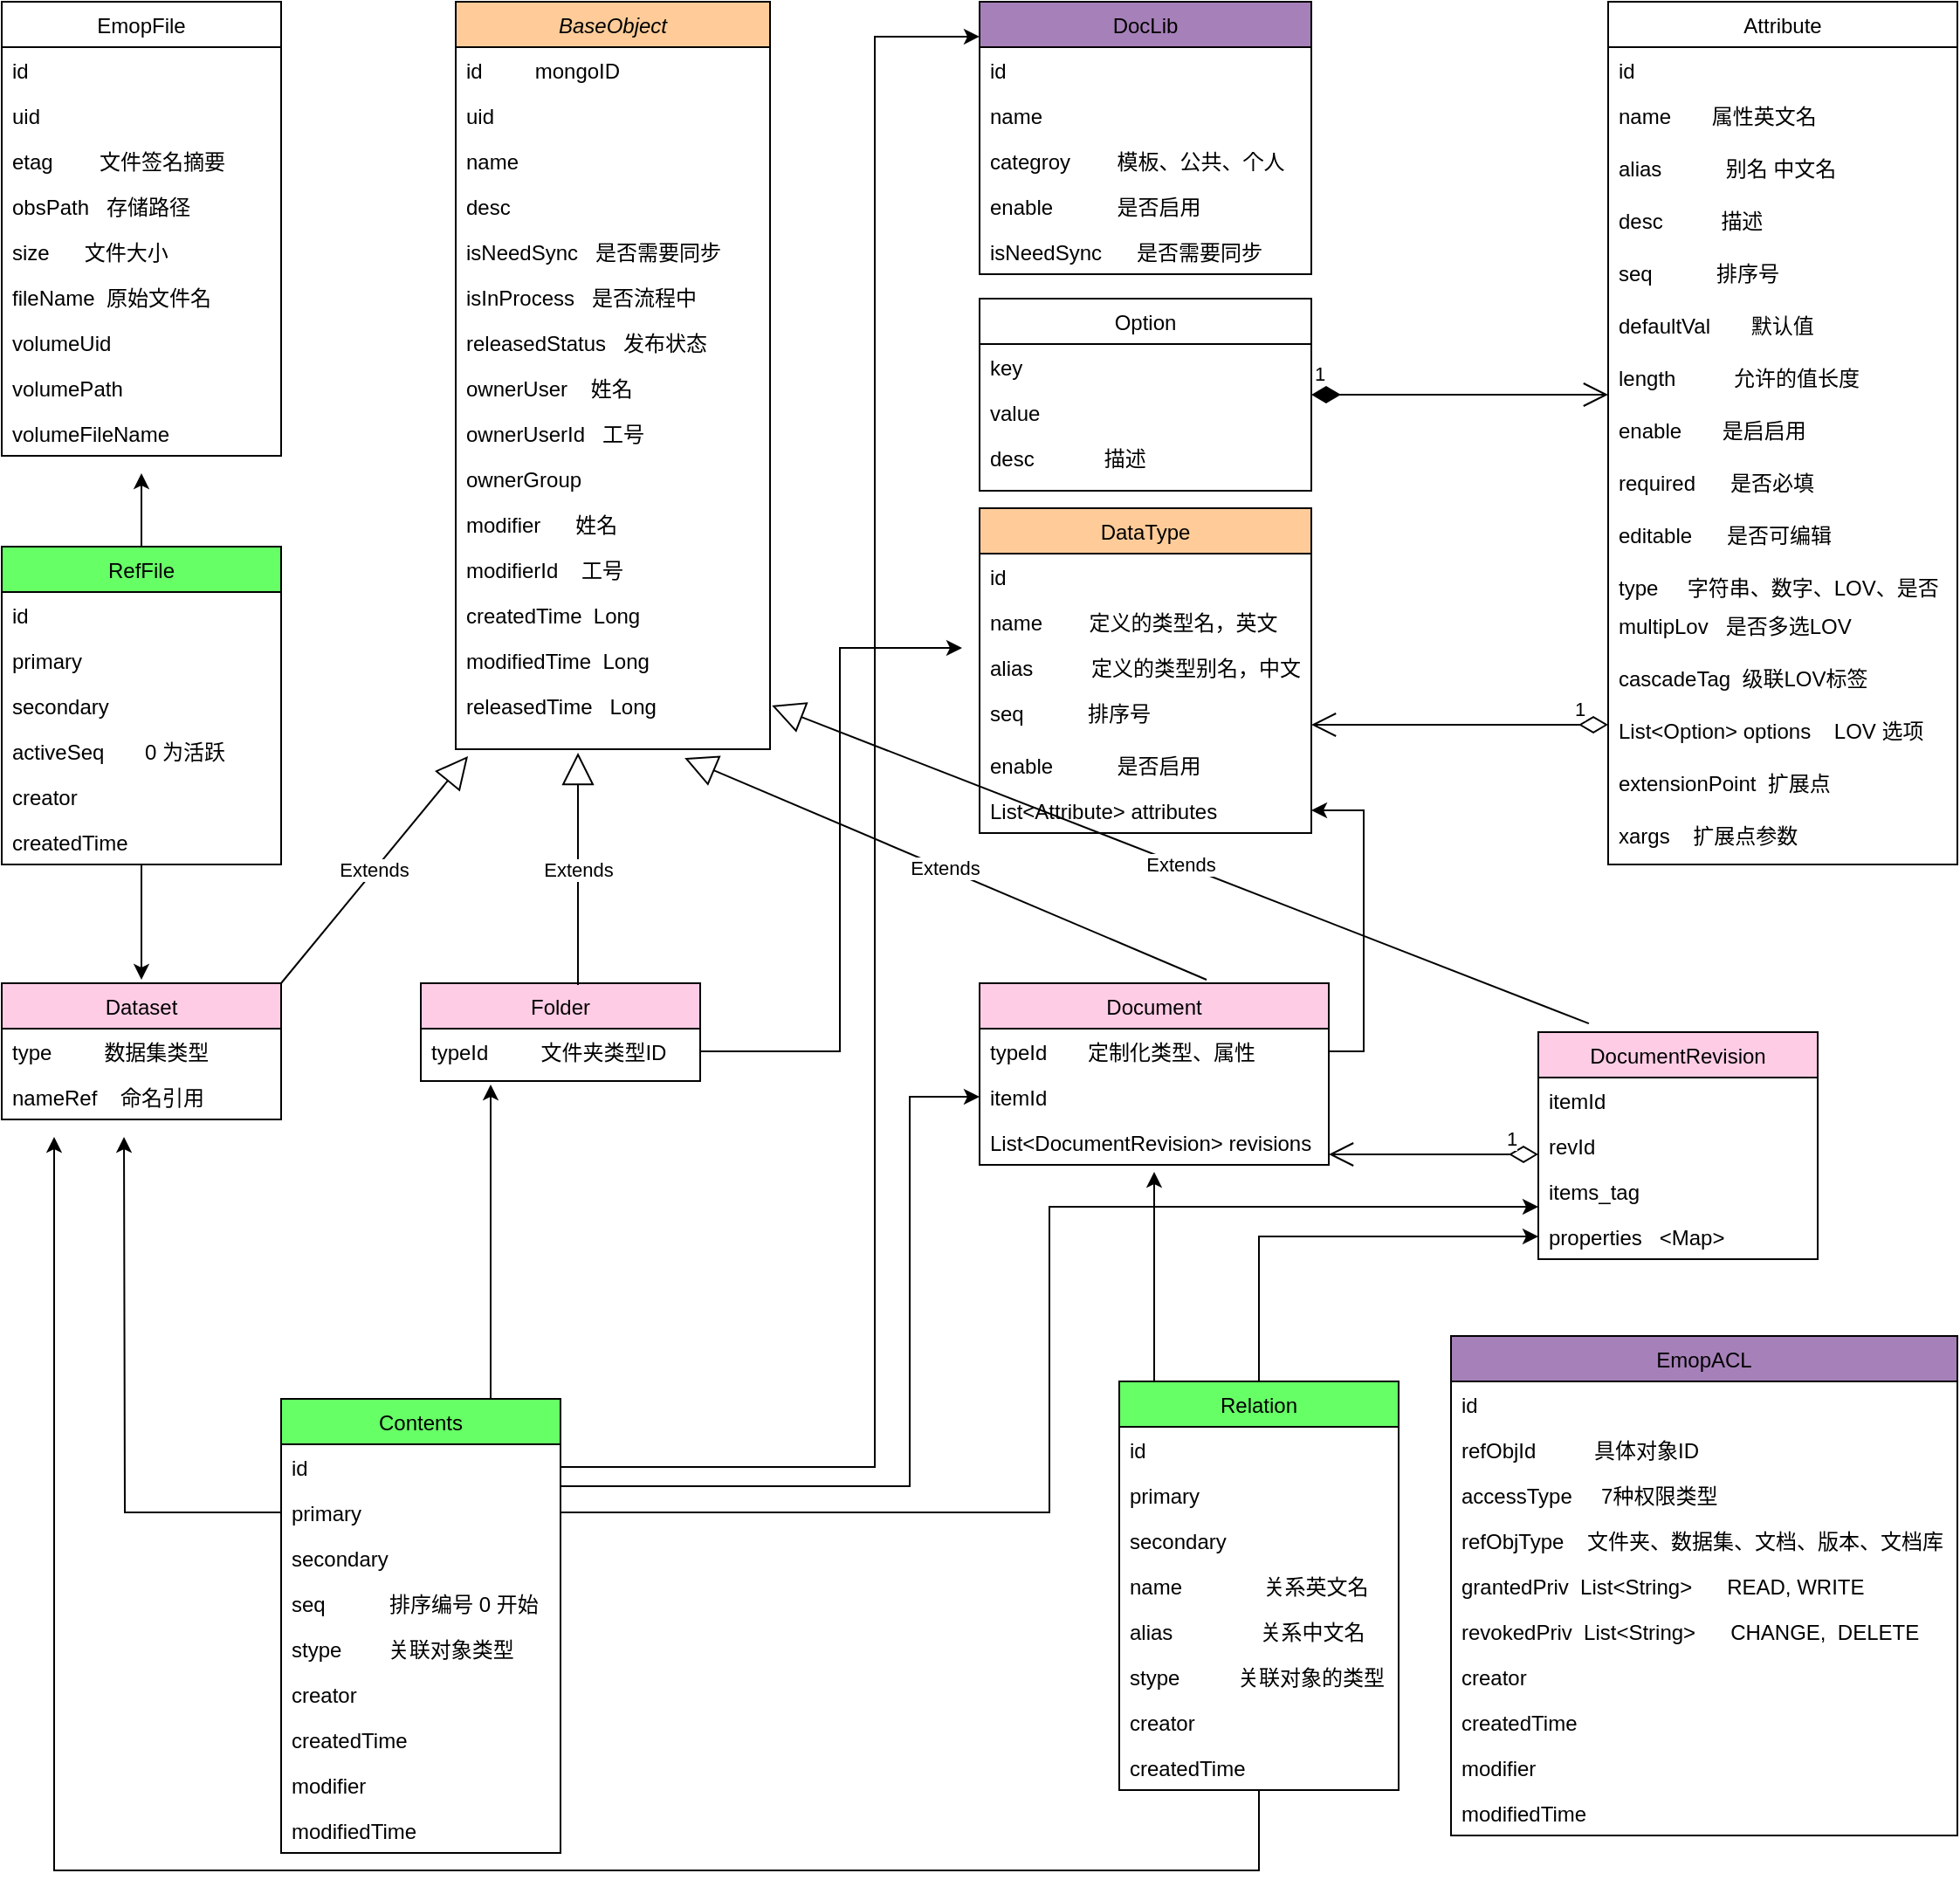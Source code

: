 <mxfile version="17.4.2" type="github">
  <diagram id="C5RBs43oDa-KdzZeNtuy" name="Page-1">
    <mxGraphModel dx="2489" dy="1931" grid="1" gridSize="10" guides="1" tooltips="1" connect="1" arrows="1" fold="1" page="1" pageScale="1" pageWidth="827" pageHeight="1169" math="0" shadow="0">
      <root>
        <mxCell id="WIyWlLk6GJQsqaUBKTNV-0" />
        <mxCell id="WIyWlLk6GJQsqaUBKTNV-1" parent="WIyWlLk6GJQsqaUBKTNV-0" />
        <mxCell id="zkfFHV4jXpPFQw0GAbJ--0" value="BaseObject&#xa;" style="swimlane;fontStyle=2;align=center;verticalAlign=top;childLayout=stackLayout;horizontal=1;startSize=26;horizontalStack=0;resizeParent=1;resizeLast=0;collapsible=1;marginBottom=0;rounded=0;shadow=0;strokeWidth=1;fillColor=#FFCC99;" parent="WIyWlLk6GJQsqaUBKTNV-1" vertex="1">
          <mxGeometry x="100" y="-360" width="180" height="428" as="geometry">
            <mxRectangle x="230" y="140" width="160" height="26" as="alternateBounds" />
          </mxGeometry>
        </mxCell>
        <mxCell id="zkfFHV4jXpPFQw0GAbJ--3" value="id         mongoID" style="text;align=left;verticalAlign=top;spacingLeft=4;spacingRight=4;overflow=hidden;rotatable=0;points=[[0,0.5],[1,0.5]];portConstraint=eastwest;rounded=0;shadow=0;html=0;" parent="zkfFHV4jXpPFQw0GAbJ--0" vertex="1">
          <mxGeometry y="26" width="180" height="26" as="geometry" />
        </mxCell>
        <mxCell id="7UqHb1-MVe2AxoYa3A6T-14" value="uid" style="text;align=left;verticalAlign=top;spacingLeft=4;spacingRight=4;overflow=hidden;rotatable=0;points=[[0,0.5],[1,0.5]];portConstraint=eastwest;rounded=0;shadow=0;html=0;" parent="zkfFHV4jXpPFQw0GAbJ--0" vertex="1">
          <mxGeometry y="52" width="180" height="26" as="geometry" />
        </mxCell>
        <mxCell id="zkfFHV4jXpPFQw0GAbJ--1" value="name" style="text;align=left;verticalAlign=top;spacingLeft=4;spacingRight=4;overflow=hidden;rotatable=0;points=[[0,0.5],[1,0.5]];portConstraint=eastwest;" parent="zkfFHV4jXpPFQw0GAbJ--0" vertex="1">
          <mxGeometry y="78" width="180" height="26" as="geometry" />
        </mxCell>
        <mxCell id="zkfFHV4jXpPFQw0GAbJ--2" value="desc" style="text;align=left;verticalAlign=top;spacingLeft=4;spacingRight=4;overflow=hidden;rotatable=0;points=[[0,0.5],[1,0.5]];portConstraint=eastwest;rounded=0;shadow=0;html=0;" parent="zkfFHV4jXpPFQw0GAbJ--0" vertex="1">
          <mxGeometry y="104" width="180" height="26" as="geometry" />
        </mxCell>
        <mxCell id="7UqHb1-MVe2AxoYa3A6T-80" value="isNeedSync   是否需要同步" style="text;align=left;verticalAlign=top;spacingLeft=4;spacingRight=4;overflow=hidden;rotatable=0;points=[[0,0.5],[1,0.5]];portConstraint=eastwest;" parent="zkfFHV4jXpPFQw0GAbJ--0" vertex="1">
          <mxGeometry y="130" width="180" height="26" as="geometry" />
        </mxCell>
        <mxCell id="7UqHb1-MVe2AxoYa3A6T-33" value="isInProcess   是否流程中" style="text;align=left;verticalAlign=top;spacingLeft=4;spacingRight=4;overflow=hidden;rotatable=0;points=[[0,0.5],[1,0.5]];portConstraint=eastwest;" parent="zkfFHV4jXpPFQw0GAbJ--0" vertex="1">
          <mxGeometry y="156" width="180" height="26" as="geometry" />
        </mxCell>
        <mxCell id="7UqHb1-MVe2AxoYa3A6T-28" value="releasedStatus   发布状态" style="text;align=left;verticalAlign=top;spacingLeft=4;spacingRight=4;overflow=hidden;rotatable=0;points=[[0,0.5],[1,0.5]];portConstraint=eastwest;rounded=0;shadow=0;html=0;" parent="zkfFHV4jXpPFQw0GAbJ--0" vertex="1">
          <mxGeometry y="182" width="180" height="26" as="geometry" />
        </mxCell>
        <mxCell id="7UqHb1-MVe2AxoYa3A6T-25" value="ownerUser    姓名" style="text;align=left;verticalAlign=top;spacingLeft=4;spacingRight=4;overflow=hidden;rotatable=0;points=[[0,0.5],[1,0.5]];portConstraint=eastwest;rounded=0;shadow=0;html=0;" parent="zkfFHV4jXpPFQw0GAbJ--0" vertex="1">
          <mxGeometry y="208" width="180" height="26" as="geometry" />
        </mxCell>
        <mxCell id="7UqHb1-MVe2AxoYa3A6T-16" value="ownerUserId   工号" style="text;align=left;verticalAlign=top;spacingLeft=4;spacingRight=4;overflow=hidden;rotatable=0;points=[[0,0.5],[1,0.5]];portConstraint=eastwest;rounded=0;shadow=0;html=0;" parent="zkfFHV4jXpPFQw0GAbJ--0" vertex="1">
          <mxGeometry y="234" width="180" height="26" as="geometry" />
        </mxCell>
        <mxCell id="7UqHb1-MVe2AxoYa3A6T-19" value="ownerGroup" style="text;align=left;verticalAlign=top;spacingLeft=4;spacingRight=4;overflow=hidden;rotatable=0;points=[[0,0.5],[1,0.5]];portConstraint=eastwest;rounded=0;shadow=0;html=0;" parent="zkfFHV4jXpPFQw0GAbJ--0" vertex="1">
          <mxGeometry y="260" width="180" height="26" as="geometry" />
        </mxCell>
        <mxCell id="7UqHb1-MVe2AxoYa3A6T-22" value="modifier      姓名" style="text;align=left;verticalAlign=top;spacingLeft=4;spacingRight=4;overflow=hidden;rotatable=0;points=[[0,0.5],[1,0.5]];portConstraint=eastwest;rounded=0;shadow=0;html=0;" parent="zkfFHV4jXpPFQw0GAbJ--0" vertex="1">
          <mxGeometry y="286" width="180" height="26" as="geometry" />
        </mxCell>
        <mxCell id="7UqHb1-MVe2AxoYa3A6T-26" value="modifierId    工号" style="text;align=left;verticalAlign=top;spacingLeft=4;spacingRight=4;overflow=hidden;rotatable=0;points=[[0,0.5],[1,0.5]];portConstraint=eastwest;rounded=0;shadow=0;html=0;" parent="zkfFHV4jXpPFQw0GAbJ--0" vertex="1">
          <mxGeometry y="312" width="180" height="26" as="geometry" />
        </mxCell>
        <mxCell id="7UqHb1-MVe2AxoYa3A6T-23" value="createdTime  Long" style="text;align=left;verticalAlign=top;spacingLeft=4;spacingRight=4;overflow=hidden;rotatable=0;points=[[0,0.5],[1,0.5]];portConstraint=eastwest;rounded=0;shadow=0;html=0;" parent="zkfFHV4jXpPFQw0GAbJ--0" vertex="1">
          <mxGeometry y="338" width="180" height="26" as="geometry" />
        </mxCell>
        <mxCell id="7UqHb1-MVe2AxoYa3A6T-24" value="modifiedTime  Long" style="text;align=left;verticalAlign=top;spacingLeft=4;spacingRight=4;overflow=hidden;rotatable=0;points=[[0,0.5],[1,0.5]];portConstraint=eastwest;rounded=0;shadow=0;html=0;" parent="zkfFHV4jXpPFQw0GAbJ--0" vertex="1">
          <mxGeometry y="364" width="180" height="26" as="geometry" />
        </mxCell>
        <mxCell id="7UqHb1-MVe2AxoYa3A6T-27" value="releasedTime   Long" style="text;align=left;verticalAlign=top;spacingLeft=4;spacingRight=4;overflow=hidden;rotatable=0;points=[[0,0.5],[1,0.5]];portConstraint=eastwest;rounded=0;shadow=0;html=0;" parent="zkfFHV4jXpPFQw0GAbJ--0" vertex="1">
          <mxGeometry y="390" width="180" height="38" as="geometry" />
        </mxCell>
        <mxCell id="zkfFHV4jXpPFQw0GAbJ--6" value="Dataset&#xa;" style="swimlane;fontStyle=0;align=center;verticalAlign=top;childLayout=stackLayout;horizontal=1;startSize=26;horizontalStack=0;resizeParent=1;resizeLast=0;collapsible=1;marginBottom=0;rounded=0;shadow=0;strokeWidth=1;fillColor=#FFCCE6;" parent="WIyWlLk6GJQsqaUBKTNV-1" vertex="1">
          <mxGeometry x="-160" y="202" width="160" height="78" as="geometry">
            <mxRectangle x="130" y="380" width="160" height="26" as="alternateBounds" />
          </mxGeometry>
        </mxCell>
        <mxCell id="8u_H7iMbq9QSg-SHs5ca-37" value="type         数据集类型" style="text;align=left;verticalAlign=top;spacingLeft=4;spacingRight=4;overflow=hidden;rotatable=0;points=[[0,0.5],[1,0.5]];portConstraint=eastwest;" parent="zkfFHV4jXpPFQw0GAbJ--6" vertex="1">
          <mxGeometry y="26" width="160" height="26" as="geometry" />
        </mxCell>
        <mxCell id="zkfFHV4jXpPFQw0GAbJ--7" value="nameRef    命名引用" style="text;align=left;verticalAlign=top;spacingLeft=4;spacingRight=4;overflow=hidden;rotatable=0;points=[[0,0.5],[1,0.5]];portConstraint=eastwest;" parent="zkfFHV4jXpPFQw0GAbJ--6" vertex="1">
          <mxGeometry y="52" width="160" height="26" as="geometry" />
        </mxCell>
        <mxCell id="zkfFHV4jXpPFQw0GAbJ--13" value="Folder&#xa;" style="swimlane;fontStyle=0;align=center;verticalAlign=top;childLayout=stackLayout;horizontal=1;startSize=26;horizontalStack=0;resizeParent=1;resizeLast=0;collapsible=1;marginBottom=0;rounded=0;shadow=0;strokeWidth=1;fillColor=#FFCCE6;" parent="WIyWlLk6GJQsqaUBKTNV-1" vertex="1">
          <mxGeometry x="80" y="202" width="160" height="56" as="geometry">
            <mxRectangle x="340" y="380" width="170" height="26" as="alternateBounds" />
          </mxGeometry>
        </mxCell>
        <mxCell id="8u_H7iMbq9QSg-SHs5ca-73" value="typeId         文件夹类型ID" style="text;align=left;verticalAlign=top;spacingLeft=4;spacingRight=4;overflow=hidden;rotatable=0;points=[[0,0.5],[1,0.5]];portConstraint=eastwest;" parent="zkfFHV4jXpPFQw0GAbJ--13" vertex="1">
          <mxGeometry y="26" width="160" height="26" as="geometry" />
        </mxCell>
        <mxCell id="8u_H7iMbq9QSg-SHs5ca-0" value="Document" style="swimlane;fontStyle=0;align=center;verticalAlign=top;childLayout=stackLayout;horizontal=1;startSize=26;horizontalStack=0;resizeParent=1;resizeLast=0;collapsible=1;marginBottom=0;rounded=0;shadow=0;strokeWidth=1;fillColor=#FFCCE6;" parent="WIyWlLk6GJQsqaUBKTNV-1" vertex="1">
          <mxGeometry x="400" y="202" width="200" height="104" as="geometry">
            <mxRectangle x="340" y="380" width="170" height="26" as="alternateBounds" />
          </mxGeometry>
        </mxCell>
        <mxCell id="8u_H7iMbq9QSg-SHs5ca-81" value="typeId       定制化类型、属性" style="text;align=left;verticalAlign=top;spacingLeft=4;spacingRight=4;overflow=hidden;rotatable=0;points=[[0,0.5],[1,0.5]];portConstraint=eastwest;" parent="8u_H7iMbq9QSg-SHs5ca-0" vertex="1">
          <mxGeometry y="26" width="200" height="26" as="geometry" />
        </mxCell>
        <mxCell id="7UqHb1-MVe2AxoYa3A6T-66" value="itemId            " style="text;align=left;verticalAlign=top;spacingLeft=4;spacingRight=4;overflow=hidden;rotatable=0;points=[[0,0.5],[1,0.5]];portConstraint=eastwest;" parent="8u_H7iMbq9QSg-SHs5ca-0" vertex="1">
          <mxGeometry y="52" width="200" height="26" as="geometry" />
        </mxCell>
        <mxCell id="8u_H7iMbq9QSg-SHs5ca-1" value="List&lt;DocumentRevision&gt; revisions" style="text;align=left;verticalAlign=top;spacingLeft=4;spacingRight=4;overflow=hidden;rotatable=0;points=[[0,0.5],[1,0.5]];portConstraint=eastwest;" parent="8u_H7iMbq9QSg-SHs5ca-0" vertex="1">
          <mxGeometry y="78" width="200" height="26" as="geometry" />
        </mxCell>
        <mxCell id="8u_H7iMbq9QSg-SHs5ca-4" value="DocumentRevision" style="swimlane;fontStyle=0;align=center;verticalAlign=top;childLayout=stackLayout;horizontal=1;startSize=26;horizontalStack=0;resizeParent=1;resizeLast=0;collapsible=1;marginBottom=0;rounded=0;shadow=0;strokeWidth=1;fillColor=#FFCCE6;" parent="WIyWlLk6GJQsqaUBKTNV-1" vertex="1">
          <mxGeometry x="720" y="230" width="160" height="130" as="geometry">
            <mxRectangle x="340" y="380" width="170" height="26" as="alternateBounds" />
          </mxGeometry>
        </mxCell>
        <mxCell id="8u_H7iMbq9QSg-SHs5ca-5" value="itemId" style="text;align=left;verticalAlign=top;spacingLeft=4;spacingRight=4;overflow=hidden;rotatable=0;points=[[0,0.5],[1,0.5]];portConstraint=eastwest;" parent="8u_H7iMbq9QSg-SHs5ca-4" vertex="1">
          <mxGeometry y="26" width="160" height="26" as="geometry" />
        </mxCell>
        <mxCell id="7UqHb1-MVe2AxoYa3A6T-68" value="revId" style="text;align=left;verticalAlign=top;spacingLeft=4;spacingRight=4;overflow=hidden;rotatable=0;points=[[0,0.5],[1,0.5]];portConstraint=eastwest;" parent="8u_H7iMbq9QSg-SHs5ca-4" vertex="1">
          <mxGeometry y="52" width="160" height="26" as="geometry" />
        </mxCell>
        <mxCell id="7UqHb1-MVe2AxoYa3A6T-67" value="items_tag      " style="text;align=left;verticalAlign=top;spacingLeft=4;spacingRight=4;overflow=hidden;rotatable=0;points=[[0,0.5],[1,0.5]];portConstraint=eastwest;" parent="8u_H7iMbq9QSg-SHs5ca-4" vertex="1">
          <mxGeometry y="78" width="160" height="26" as="geometry" />
        </mxCell>
        <mxCell id="7UqHb1-MVe2AxoYa3A6T-76" value="properties   &lt;Map&gt;" style="text;align=left;verticalAlign=top;spacingLeft=4;spacingRight=4;overflow=hidden;rotatable=0;points=[[0,0.5],[1,0.5]];portConstraint=eastwest;" parent="8u_H7iMbq9QSg-SHs5ca-4" vertex="1">
          <mxGeometry y="104" width="160" height="26" as="geometry" />
        </mxCell>
        <mxCell id="8u_H7iMbq9QSg-SHs5ca-15" value="EmopFile" style="swimlane;fontStyle=0;align=center;verticalAlign=top;childLayout=stackLayout;horizontal=1;startSize=26;horizontalStack=0;resizeParent=1;resizeLast=0;collapsible=1;marginBottom=0;rounded=0;shadow=0;strokeWidth=1;" parent="WIyWlLk6GJQsqaUBKTNV-1" vertex="1">
          <mxGeometry x="-160" y="-360" width="160" height="260" as="geometry">
            <mxRectangle x="130" y="380" width="160" height="26" as="alternateBounds" />
          </mxGeometry>
        </mxCell>
        <mxCell id="7UqHb1-MVe2AxoYa3A6T-6" value="id" style="text;align=left;verticalAlign=top;spacingLeft=4;spacingRight=4;overflow=hidden;rotatable=0;points=[[0,0.5],[1,0.5]];portConstraint=eastwest;" parent="8u_H7iMbq9QSg-SHs5ca-15" vertex="1">
          <mxGeometry y="26" width="160" height="26" as="geometry" />
        </mxCell>
        <mxCell id="8u_H7iMbq9QSg-SHs5ca-16" value="uid" style="text;align=left;verticalAlign=top;spacingLeft=4;spacingRight=4;overflow=hidden;rotatable=0;points=[[0,0.5],[1,0.5]];portConstraint=eastwest;" parent="8u_H7iMbq9QSg-SHs5ca-15" vertex="1">
          <mxGeometry y="52" width="160" height="26" as="geometry" />
        </mxCell>
        <mxCell id="EB2yl-Joa8ze4Um7QoaV-15" value="etag        文件签名摘要" style="text;align=left;verticalAlign=top;spacingLeft=4;spacingRight=4;overflow=hidden;rotatable=0;points=[[0,0.5],[1,0.5]];portConstraint=eastwest;" parent="8u_H7iMbq9QSg-SHs5ca-15" vertex="1">
          <mxGeometry y="78" width="160" height="26" as="geometry" />
        </mxCell>
        <mxCell id="7UqHb1-MVe2AxoYa3A6T-29" value="obsPath   存储路径" style="text;align=left;verticalAlign=top;spacingLeft=4;spacingRight=4;overflow=hidden;rotatable=0;points=[[0,0.5],[1,0.5]];portConstraint=eastwest;" parent="8u_H7iMbq9QSg-SHs5ca-15" vertex="1">
          <mxGeometry y="104" width="160" height="26" as="geometry" />
        </mxCell>
        <mxCell id="7UqHb1-MVe2AxoYa3A6T-30" value="size      文件大小" style="text;align=left;verticalAlign=top;spacingLeft=4;spacingRight=4;overflow=hidden;rotatable=0;points=[[0,0.5],[1,0.5]];portConstraint=eastwest;" parent="8u_H7iMbq9QSg-SHs5ca-15" vertex="1">
          <mxGeometry y="130" width="160" height="26" as="geometry" />
        </mxCell>
        <mxCell id="7UqHb1-MVe2AxoYa3A6T-2" value="fileName  原始文件名" style="text;align=left;verticalAlign=top;spacingLeft=4;spacingRight=4;overflow=hidden;rotatable=0;points=[[0,0.5],[1,0.5]];portConstraint=eastwest;" parent="8u_H7iMbq9QSg-SHs5ca-15" vertex="1">
          <mxGeometry y="156" width="160" height="26" as="geometry" />
        </mxCell>
        <mxCell id="7UqHb1-MVe2AxoYa3A6T-3" value="volumeUid" style="text;align=left;verticalAlign=top;spacingLeft=4;spacingRight=4;overflow=hidden;rotatable=0;points=[[0,0.5],[1,0.5]];portConstraint=eastwest;" parent="8u_H7iMbq9QSg-SHs5ca-15" vertex="1">
          <mxGeometry y="182" width="160" height="26" as="geometry" />
        </mxCell>
        <mxCell id="7UqHb1-MVe2AxoYa3A6T-4" value="volumePath" style="text;align=left;verticalAlign=top;spacingLeft=4;spacingRight=4;overflow=hidden;rotatable=0;points=[[0,0.5],[1,0.5]];portConstraint=eastwest;" parent="8u_H7iMbq9QSg-SHs5ca-15" vertex="1">
          <mxGeometry y="208" width="160" height="26" as="geometry" />
        </mxCell>
        <mxCell id="7UqHb1-MVe2AxoYa3A6T-5" value="volumeFileName" style="text;align=left;verticalAlign=top;spacingLeft=4;spacingRight=4;overflow=hidden;rotatable=0;points=[[0,0.5],[1,0.5]];portConstraint=eastwest;" parent="8u_H7iMbq9QSg-SHs5ca-15" vertex="1">
          <mxGeometry y="234" width="160" height="26" as="geometry" />
        </mxCell>
        <mxCell id="7UqHb1-MVe2AxoYa3A6T-89" style="edgeStyle=orthogonalEdgeStyle;rounded=0;orthogonalLoop=1;jettySize=auto;html=1;" parent="WIyWlLk6GJQsqaUBKTNV-1" source="8u_H7iMbq9QSg-SHs5ca-42" edge="1">
          <mxGeometry relative="1" as="geometry">
            <mxPoint x="120" y="260" as="targetPoint" />
            <Array as="points">
              <mxPoint x="120" y="380" />
              <mxPoint x="120" y="380" />
            </Array>
          </mxGeometry>
        </mxCell>
        <mxCell id="8u_H7iMbq9QSg-SHs5ca-42" value="Contents" style="swimlane;fontStyle=0;align=center;verticalAlign=top;childLayout=stackLayout;horizontal=1;startSize=26;horizontalStack=0;resizeParent=1;resizeLast=0;collapsible=1;marginBottom=0;rounded=0;shadow=0;strokeWidth=1;fillColor=#66FF66;" parent="WIyWlLk6GJQsqaUBKTNV-1" vertex="1">
          <mxGeometry y="440" width="160" height="260" as="geometry">
            <mxRectangle x="130" y="380" width="160" height="26" as="alternateBounds" />
          </mxGeometry>
        </mxCell>
        <mxCell id="7UqHb1-MVe2AxoYa3A6T-69" value="id" style="text;align=left;verticalAlign=top;spacingLeft=4;spacingRight=4;overflow=hidden;rotatable=0;points=[[0,0.5],[1,0.5]];portConstraint=eastwest;" parent="8u_H7iMbq9QSg-SHs5ca-42" vertex="1">
          <mxGeometry y="26" width="160" height="26" as="geometry" />
        </mxCell>
        <mxCell id="8u_H7iMbq9QSg-SHs5ca-43" value="primary" style="text;align=left;verticalAlign=top;spacingLeft=4;spacingRight=4;overflow=hidden;rotatable=0;points=[[0,0.5],[1,0.5]];portConstraint=eastwest;" parent="8u_H7iMbq9QSg-SHs5ca-42" vertex="1">
          <mxGeometry y="52" width="160" height="26" as="geometry" />
        </mxCell>
        <mxCell id="8u_H7iMbq9QSg-SHs5ca-45" value="secondary" style="text;align=left;verticalAlign=top;spacingLeft=4;spacingRight=4;overflow=hidden;rotatable=0;points=[[0,0.5],[1,0.5]];portConstraint=eastwest;" parent="8u_H7iMbq9QSg-SHs5ca-42" vertex="1">
          <mxGeometry y="78" width="160" height="26" as="geometry" />
        </mxCell>
        <mxCell id="8u_H7iMbq9QSg-SHs5ca-46" value="seq           排序编号 0 开始" style="text;align=left;verticalAlign=top;spacingLeft=4;spacingRight=4;overflow=hidden;rotatable=0;points=[[0,0.5],[1,0.5]];portConstraint=eastwest;" parent="8u_H7iMbq9QSg-SHs5ca-42" vertex="1">
          <mxGeometry y="104" width="160" height="26" as="geometry" />
        </mxCell>
        <mxCell id="7UqHb1-MVe2AxoYa3A6T-73" value="stype        关联对象类型" style="text;align=left;verticalAlign=top;spacingLeft=4;spacingRight=4;overflow=hidden;rotatable=0;points=[[0,0.5],[1,0.5]];portConstraint=eastwest;" parent="8u_H7iMbq9QSg-SHs5ca-42" vertex="1">
          <mxGeometry y="130" width="160" height="26" as="geometry" />
        </mxCell>
        <mxCell id="7UqHb1-MVe2AxoYa3A6T-115" value="creator" style="text;align=left;verticalAlign=top;spacingLeft=4;spacingRight=4;overflow=hidden;rotatable=0;points=[[0,0.5],[1,0.5]];portConstraint=eastwest;" parent="8u_H7iMbq9QSg-SHs5ca-42" vertex="1">
          <mxGeometry y="156" width="160" height="26" as="geometry" />
        </mxCell>
        <mxCell id="7UqHb1-MVe2AxoYa3A6T-70" value="createdTime" style="text;align=left;verticalAlign=top;spacingLeft=4;spacingRight=4;overflow=hidden;rotatable=0;points=[[0,0.5],[1,0.5]];portConstraint=eastwest;" parent="8u_H7iMbq9QSg-SHs5ca-42" vertex="1">
          <mxGeometry y="182" width="160" height="26" as="geometry" />
        </mxCell>
        <mxCell id="7UqHb1-MVe2AxoYa3A6T-121" value="modifier" style="text;align=left;verticalAlign=top;spacingLeft=4;spacingRight=4;overflow=hidden;rotatable=0;points=[[0,0.5],[1,0.5]];portConstraint=eastwest;" parent="8u_H7iMbq9QSg-SHs5ca-42" vertex="1">
          <mxGeometry y="208" width="160" height="26" as="geometry" />
        </mxCell>
        <mxCell id="7UqHb1-MVe2AxoYa3A6T-122" value="modifiedTime" style="text;align=left;verticalAlign=top;spacingLeft=4;spacingRight=4;overflow=hidden;rotatable=0;points=[[0,0.5],[1,0.5]];portConstraint=eastwest;" parent="8u_H7iMbq9QSg-SHs5ca-42" vertex="1">
          <mxGeometry y="234" width="160" height="26" as="geometry" />
        </mxCell>
        <mxCell id="7UqHb1-MVe2AxoYa3A6T-109" style="edgeStyle=orthogonalEdgeStyle;rounded=0;orthogonalLoop=1;jettySize=auto;html=1;entryX=0;entryY=0.5;entryDx=0;entryDy=0;" parent="WIyWlLk6GJQsqaUBKTNV-1" source="8u_H7iMbq9QSg-SHs5ca-55" target="7UqHb1-MVe2AxoYa3A6T-76" edge="1">
          <mxGeometry relative="1" as="geometry" />
        </mxCell>
        <mxCell id="7UqHb1-MVe2AxoYa3A6T-110" style="edgeStyle=orthogonalEdgeStyle;rounded=0;orthogonalLoop=1;jettySize=auto;html=1;" parent="WIyWlLk6GJQsqaUBKTNV-1" source="8u_H7iMbq9QSg-SHs5ca-55" edge="1">
          <mxGeometry relative="1" as="geometry">
            <mxPoint x="500" y="310" as="targetPoint" />
            <Array as="points">
              <mxPoint x="500" y="400" />
              <mxPoint x="500" y="400" />
            </Array>
          </mxGeometry>
        </mxCell>
        <mxCell id="8u_H7iMbq9QSg-SHs5ca-55" value="Relation" style="swimlane;fontStyle=0;align=center;verticalAlign=top;childLayout=stackLayout;horizontal=1;startSize=26;horizontalStack=0;resizeParent=1;resizeLast=0;collapsible=1;marginBottom=0;rounded=0;shadow=0;strokeWidth=1;fillColor=#66FF66;" parent="WIyWlLk6GJQsqaUBKTNV-1" vertex="1">
          <mxGeometry x="480" y="430" width="160" height="234" as="geometry">
            <mxRectangle x="130" y="380" width="160" height="26" as="alternateBounds" />
          </mxGeometry>
        </mxCell>
        <mxCell id="7UqHb1-MVe2AxoYa3A6T-72" value="id" style="text;align=left;verticalAlign=top;spacingLeft=4;spacingRight=4;overflow=hidden;rotatable=0;points=[[0,0.5],[1,0.5]];portConstraint=eastwest;" parent="8u_H7iMbq9QSg-SHs5ca-55" vertex="1">
          <mxGeometry y="26" width="160" height="26" as="geometry" />
        </mxCell>
        <mxCell id="8u_H7iMbq9QSg-SHs5ca-56" value="primary" style="text;align=left;verticalAlign=top;spacingLeft=4;spacingRight=4;overflow=hidden;rotatable=0;points=[[0,0.5],[1,0.5]];portConstraint=eastwest;" parent="8u_H7iMbq9QSg-SHs5ca-55" vertex="1">
          <mxGeometry y="52" width="160" height="26" as="geometry" />
        </mxCell>
        <mxCell id="8u_H7iMbq9QSg-SHs5ca-58" value="secondary" style="text;align=left;verticalAlign=top;spacingLeft=4;spacingRight=4;overflow=hidden;rotatable=0;points=[[0,0.5],[1,0.5]];portConstraint=eastwest;" parent="8u_H7iMbq9QSg-SHs5ca-55" vertex="1">
          <mxGeometry y="78" width="160" height="26" as="geometry" />
        </mxCell>
        <mxCell id="7UqHb1-MVe2AxoYa3A6T-74" value="name              关系英文名" style="text;align=left;verticalAlign=top;spacingLeft=4;spacingRight=4;overflow=hidden;rotatable=0;points=[[0,0.5],[1,0.5]];portConstraint=eastwest;" parent="8u_H7iMbq9QSg-SHs5ca-55" vertex="1">
          <mxGeometry y="104" width="160" height="26" as="geometry" />
        </mxCell>
        <mxCell id="7UqHb1-MVe2AxoYa3A6T-75" value="alias               关系中文名" style="text;align=left;verticalAlign=top;spacingLeft=4;spacingRight=4;overflow=hidden;rotatable=0;points=[[0,0.5],[1,0.5]];portConstraint=eastwest;" parent="8u_H7iMbq9QSg-SHs5ca-55" vertex="1">
          <mxGeometry y="130" width="160" height="26" as="geometry" />
        </mxCell>
        <mxCell id="8u_H7iMbq9QSg-SHs5ca-59" value="stype          关联对象的类型" style="text;align=left;verticalAlign=top;spacingLeft=4;spacingRight=4;overflow=hidden;rotatable=0;points=[[0,0.5],[1,0.5]];portConstraint=eastwest;" parent="8u_H7iMbq9QSg-SHs5ca-55" vertex="1">
          <mxGeometry y="156" width="160" height="26" as="geometry" />
        </mxCell>
        <mxCell id="7UqHb1-MVe2AxoYa3A6T-116" value="creator" style="text;align=left;verticalAlign=top;spacingLeft=4;spacingRight=4;overflow=hidden;rotatable=0;points=[[0,0.5],[1,0.5]];portConstraint=eastwest;" parent="8u_H7iMbq9QSg-SHs5ca-55" vertex="1">
          <mxGeometry y="182" width="160" height="26" as="geometry" />
        </mxCell>
        <mxCell id="7UqHb1-MVe2AxoYa3A6T-71" value="createdTime" style="text;align=left;verticalAlign=top;spacingLeft=4;spacingRight=4;overflow=hidden;rotatable=0;points=[[0,0.5],[1,0.5]];portConstraint=eastwest;" parent="8u_H7iMbq9QSg-SHs5ca-55" vertex="1">
          <mxGeometry y="208" width="160" height="26" as="geometry" />
        </mxCell>
        <mxCell id="8u_H7iMbq9QSg-SHs5ca-74" value="DataType" style="swimlane;fontStyle=0;align=center;verticalAlign=top;childLayout=stackLayout;horizontal=1;startSize=26;horizontalStack=0;resizeParent=1;resizeLast=0;collapsible=1;marginBottom=0;rounded=0;shadow=0;strokeWidth=1;fillColor=#FFCC99;" parent="WIyWlLk6GJQsqaUBKTNV-1" vertex="1">
          <mxGeometry x="400" y="-70" width="190" height="186" as="geometry">
            <mxRectangle x="340" y="380" width="170" height="26" as="alternateBounds" />
          </mxGeometry>
        </mxCell>
        <mxCell id="8u_H7iMbq9QSg-SHs5ca-75" value="id" style="text;align=left;verticalAlign=top;spacingLeft=4;spacingRight=4;overflow=hidden;rotatable=0;points=[[0,0.5],[1,0.5]];portConstraint=eastwest;" parent="8u_H7iMbq9QSg-SHs5ca-74" vertex="1">
          <mxGeometry y="26" width="190" height="26" as="geometry" />
        </mxCell>
        <mxCell id="7UqHb1-MVe2AxoYa3A6T-36" value="name        定义的类型名，英文" style="text;align=left;verticalAlign=top;spacingLeft=4;spacingRight=4;overflow=hidden;rotatable=0;points=[[0,0.5],[1,0.5]];portConstraint=eastwest;" parent="8u_H7iMbq9QSg-SHs5ca-74" vertex="1">
          <mxGeometry y="52" width="190" height="26" as="geometry" />
        </mxCell>
        <mxCell id="7UqHb1-MVe2AxoYa3A6T-37" value="alias          定义的类型别名，中文" style="text;align=left;verticalAlign=top;spacingLeft=4;spacingRight=4;overflow=hidden;rotatable=0;points=[[0,0.5],[1,0.5]];portConstraint=eastwest;" parent="8u_H7iMbq9QSg-SHs5ca-74" vertex="1">
          <mxGeometry y="78" width="190" height="26" as="geometry" />
        </mxCell>
        <mxCell id="mZ8nRMwslVfR7fo_kV9--1" value="seq           排序号" style="text;align=left;verticalAlign=top;spacingLeft=4;spacingRight=4;overflow=hidden;rotatable=0;points=[[0,0.5],[1,0.5]];portConstraint=eastwest;" parent="8u_H7iMbq9QSg-SHs5ca-74" vertex="1">
          <mxGeometry y="104" width="190" height="30" as="geometry" />
        </mxCell>
        <mxCell id="7UqHb1-MVe2AxoYa3A6T-38" value="enable           是否启用" style="text;align=left;verticalAlign=top;spacingLeft=4;spacingRight=4;overflow=hidden;rotatable=0;points=[[0,0.5],[1,0.5]];portConstraint=eastwest;" parent="8u_H7iMbq9QSg-SHs5ca-74" vertex="1">
          <mxGeometry y="134" width="190" height="26" as="geometry" />
        </mxCell>
        <mxCell id="7UqHb1-MVe2AxoYa3A6T-35" value="List&lt;Attribute&gt; attributes" style="text;align=left;verticalAlign=top;spacingLeft=4;spacingRight=4;overflow=hidden;rotatable=0;points=[[0,0.5],[1,0.5]];portConstraint=eastwest;" parent="8u_H7iMbq9QSg-SHs5ca-74" vertex="1">
          <mxGeometry y="160" width="190" height="26" as="geometry" />
        </mxCell>
        <mxCell id="8u_H7iMbq9QSg-SHs5ca-77" value="Attribute" style="swimlane;fontStyle=0;align=center;verticalAlign=top;childLayout=stackLayout;horizontal=1;startSize=26;horizontalStack=0;resizeParent=1;resizeLast=0;collapsible=1;marginBottom=0;rounded=0;shadow=0;strokeWidth=1;" parent="WIyWlLk6GJQsqaUBKTNV-1" vertex="1">
          <mxGeometry x="760" y="-360" width="200" height="494" as="geometry">
            <mxRectangle x="340" y="380" width="170" height="26" as="alternateBounds" />
          </mxGeometry>
        </mxCell>
        <mxCell id="8u_H7iMbq9QSg-SHs5ca-78" value="id" style="text;align=left;verticalAlign=top;spacingLeft=4;spacingRight=4;overflow=hidden;rotatable=0;points=[[0,0.5],[1,0.5]];portConstraint=eastwest;" parent="8u_H7iMbq9QSg-SHs5ca-77" vertex="1">
          <mxGeometry y="26" width="200" height="26" as="geometry" />
        </mxCell>
        <mxCell id="7UqHb1-MVe2AxoYa3A6T-42" value="name       属性英文名" style="text;align=left;verticalAlign=top;spacingLeft=4;spacingRight=4;overflow=hidden;rotatable=0;points=[[0,0.5],[1,0.5]];portConstraint=eastwest;" parent="8u_H7iMbq9QSg-SHs5ca-77" vertex="1">
          <mxGeometry y="52" width="200" height="30" as="geometry" />
        </mxCell>
        <mxCell id="7UqHb1-MVe2AxoYa3A6T-43" value="alias           别名 中文名" style="text;align=left;verticalAlign=top;spacingLeft=4;spacingRight=4;overflow=hidden;rotatable=0;points=[[0,0.5],[1,0.5]];portConstraint=eastwest;" parent="8u_H7iMbq9QSg-SHs5ca-77" vertex="1">
          <mxGeometry y="82" width="200" height="30" as="geometry" />
        </mxCell>
        <mxCell id="7UqHb1-MVe2AxoYa3A6T-44" value="desc          描述" style="text;align=left;verticalAlign=top;spacingLeft=4;spacingRight=4;overflow=hidden;rotatable=0;points=[[0,0.5],[1,0.5]];portConstraint=eastwest;" parent="8u_H7iMbq9QSg-SHs5ca-77" vertex="1">
          <mxGeometry y="112" width="200" height="30" as="geometry" />
        </mxCell>
        <mxCell id="mZ8nRMwslVfR7fo_kV9--0" value="seq           排序号" style="text;align=left;verticalAlign=top;spacingLeft=4;spacingRight=4;overflow=hidden;rotatable=0;points=[[0,0.5],[1,0.5]];portConstraint=eastwest;" parent="8u_H7iMbq9QSg-SHs5ca-77" vertex="1">
          <mxGeometry y="142" width="200" height="30" as="geometry" />
        </mxCell>
        <mxCell id="7UqHb1-MVe2AxoYa3A6T-49" value="defaultVal       默认值" style="text;align=left;verticalAlign=top;spacingLeft=4;spacingRight=4;overflow=hidden;rotatable=0;points=[[0,0.5],[1,0.5]];portConstraint=eastwest;" parent="8u_H7iMbq9QSg-SHs5ca-77" vertex="1">
          <mxGeometry y="172" width="200" height="30" as="geometry" />
        </mxCell>
        <mxCell id="7UqHb1-MVe2AxoYa3A6T-50" value="length          允许的值长度" style="text;align=left;verticalAlign=top;spacingLeft=4;spacingRight=4;overflow=hidden;rotatable=0;points=[[0,0.5],[1,0.5]];portConstraint=eastwest;" parent="8u_H7iMbq9QSg-SHs5ca-77" vertex="1">
          <mxGeometry y="202" width="200" height="30" as="geometry" />
        </mxCell>
        <mxCell id="7UqHb1-MVe2AxoYa3A6T-45" value="enable       是启启用" style="text;align=left;verticalAlign=top;spacingLeft=4;spacingRight=4;overflow=hidden;rotatable=0;points=[[0,0.5],[1,0.5]];portConstraint=eastwest;" parent="8u_H7iMbq9QSg-SHs5ca-77" vertex="1">
          <mxGeometry y="232" width="200" height="30" as="geometry" />
        </mxCell>
        <mxCell id="7UqHb1-MVe2AxoYa3A6T-46" value="required      是否必填" style="text;align=left;verticalAlign=top;spacingLeft=4;spacingRight=4;overflow=hidden;rotatable=0;points=[[0,0.5],[1,0.5]];portConstraint=eastwest;" parent="8u_H7iMbq9QSg-SHs5ca-77" vertex="1">
          <mxGeometry y="262" width="200" height="30" as="geometry" />
        </mxCell>
        <mxCell id="7UqHb1-MVe2AxoYa3A6T-47" value="editable      是否可编辑" style="text;align=left;verticalAlign=top;spacingLeft=4;spacingRight=4;overflow=hidden;rotatable=0;points=[[0,0.5],[1,0.5]];portConstraint=eastwest;" parent="8u_H7iMbq9QSg-SHs5ca-77" vertex="1">
          <mxGeometry y="292" width="200" height="30" as="geometry" />
        </mxCell>
        <mxCell id="7UqHb1-MVe2AxoYa3A6T-48" value="type     字符串、数字、LOV、是否" style="text;align=left;verticalAlign=top;spacingLeft=4;spacingRight=4;overflow=hidden;rotatable=0;points=[[0,0.5],[1,0.5]];portConstraint=eastwest;" parent="8u_H7iMbq9QSg-SHs5ca-77" vertex="1">
          <mxGeometry y="322" width="200" height="22" as="geometry" />
        </mxCell>
        <mxCell id="7UqHb1-MVe2AxoYa3A6T-53" value="multipLov   是否多选LOV  " style="text;align=left;verticalAlign=top;spacingLeft=4;spacingRight=4;overflow=hidden;rotatable=0;points=[[0,0.5],[1,0.5]];portConstraint=eastwest;" parent="8u_H7iMbq9QSg-SHs5ca-77" vertex="1">
          <mxGeometry y="344" width="200" height="30" as="geometry" />
        </mxCell>
        <mxCell id="7UqHb1-MVe2AxoYa3A6T-54" value="cascadeTag  级联LOV标签  " style="text;align=left;verticalAlign=top;spacingLeft=4;spacingRight=4;overflow=hidden;rotatable=0;points=[[0,0.5],[1,0.5]];portConstraint=eastwest;" parent="8u_H7iMbq9QSg-SHs5ca-77" vertex="1">
          <mxGeometry y="374" width="200" height="30" as="geometry" />
        </mxCell>
        <mxCell id="7UqHb1-MVe2AxoYa3A6T-55" value="List&lt;Option&gt; options    LOV 选项" style="text;align=left;verticalAlign=top;spacingLeft=4;spacingRight=4;overflow=hidden;rotatable=0;points=[[0,0.5],[1,0.5]];portConstraint=eastwest;" parent="8u_H7iMbq9QSg-SHs5ca-77" vertex="1">
          <mxGeometry y="404" width="200" height="30" as="geometry" />
        </mxCell>
        <mxCell id="7UqHb1-MVe2AxoYa3A6T-51" value="extensionPoint  扩展点" style="text;align=left;verticalAlign=top;spacingLeft=4;spacingRight=4;overflow=hidden;rotatable=0;points=[[0,0.5],[1,0.5]];portConstraint=eastwest;" parent="8u_H7iMbq9QSg-SHs5ca-77" vertex="1">
          <mxGeometry y="434" width="200" height="30" as="geometry" />
        </mxCell>
        <mxCell id="7UqHb1-MVe2AxoYa3A6T-52" value="xargs    扩展点参数" style="text;align=left;verticalAlign=top;spacingLeft=4;spacingRight=4;overflow=hidden;rotatable=0;points=[[0,0.5],[1,0.5]];portConstraint=eastwest;" parent="8u_H7iMbq9QSg-SHs5ca-77" vertex="1">
          <mxGeometry y="464" width="200" height="30" as="geometry" />
        </mxCell>
        <mxCell id="8u_H7iMbq9QSg-SHs5ca-80" value="1" style="endArrow=open;html=1;endSize=12;startArrow=diamondThin;startSize=14;startFill=1;edgeStyle=orthogonalEdgeStyle;align=left;verticalAlign=bottom;rounded=0;" parent="WIyWlLk6GJQsqaUBKTNV-1" edge="1">
          <mxGeometry x="-1" y="3" relative="1" as="geometry">
            <mxPoint x="590" y="-135" as="sourcePoint" />
            <mxPoint x="760" y="-135" as="targetPoint" />
            <Array as="points">
              <mxPoint x="750" y="-134.5" />
              <mxPoint x="750" y="-134.5" />
            </Array>
          </mxGeometry>
        </mxCell>
        <mxCell id="8u_H7iMbq9QSg-SHs5ca-83" value="DocLib" style="swimlane;fontStyle=0;align=center;verticalAlign=top;childLayout=stackLayout;horizontal=1;startSize=26;horizontalStack=0;resizeParent=1;resizeLast=0;collapsible=1;marginBottom=0;rounded=0;shadow=0;strokeWidth=1;fillColor=#A680B8;" parent="WIyWlLk6GJQsqaUBKTNV-1" vertex="1">
          <mxGeometry x="400" y="-360" width="190" height="156" as="geometry">
            <mxRectangle x="340" y="380" width="170" height="26" as="alternateBounds" />
          </mxGeometry>
        </mxCell>
        <mxCell id="8u_H7iMbq9QSg-SHs5ca-84" value="id" style="text;align=left;verticalAlign=top;spacingLeft=4;spacingRight=4;overflow=hidden;rotatable=0;points=[[0,0.5],[1,0.5]];portConstraint=eastwest;" parent="8u_H7iMbq9QSg-SHs5ca-83" vertex="1">
          <mxGeometry y="26" width="190" height="26" as="geometry" />
        </mxCell>
        <mxCell id="7UqHb1-MVe2AxoYa3A6T-77" value="name" style="text;align=left;verticalAlign=top;spacingLeft=4;spacingRight=4;overflow=hidden;rotatable=0;points=[[0,0.5],[1,0.5]];portConstraint=eastwest;" parent="8u_H7iMbq9QSg-SHs5ca-83" vertex="1">
          <mxGeometry y="52" width="190" height="26" as="geometry" />
        </mxCell>
        <mxCell id="7UqHb1-MVe2AxoYa3A6T-81" value="categroy        模板、公共、个人" style="text;align=left;verticalAlign=top;spacingLeft=4;spacingRight=4;overflow=hidden;rotatable=0;points=[[0,0.5],[1,0.5]];portConstraint=eastwest;" parent="8u_H7iMbq9QSg-SHs5ca-83" vertex="1">
          <mxGeometry y="78" width="190" height="26" as="geometry" />
        </mxCell>
        <mxCell id="7UqHb1-MVe2AxoYa3A6T-78" value="enable           是否启用" style="text;align=left;verticalAlign=top;spacingLeft=4;spacingRight=4;overflow=hidden;rotatable=0;points=[[0,0.5],[1,0.5]];portConstraint=eastwest;" parent="8u_H7iMbq9QSg-SHs5ca-83" vertex="1">
          <mxGeometry y="104" width="190" height="26" as="geometry" />
        </mxCell>
        <mxCell id="7UqHb1-MVe2AxoYa3A6T-79" value="isNeedSync      是否需要同步" style="text;align=left;verticalAlign=top;spacingLeft=4;spacingRight=4;overflow=hidden;rotatable=0;points=[[0,0.5],[1,0.5]];portConstraint=eastwest;" parent="8u_H7iMbq9QSg-SHs5ca-83" vertex="1">
          <mxGeometry y="130" width="190" height="26" as="geometry" />
        </mxCell>
        <mxCell id="7UqHb1-MVe2AxoYa3A6T-56" value="Option" style="swimlane;fontStyle=0;align=center;verticalAlign=top;childLayout=stackLayout;horizontal=1;startSize=26;horizontalStack=0;resizeParent=1;resizeLast=0;collapsible=1;marginBottom=0;rounded=0;shadow=0;strokeWidth=1;" parent="WIyWlLk6GJQsqaUBKTNV-1" vertex="1">
          <mxGeometry x="400" y="-190" width="190" height="110" as="geometry">
            <mxRectangle x="340" y="380" width="170" height="26" as="alternateBounds" />
          </mxGeometry>
        </mxCell>
        <mxCell id="7UqHb1-MVe2AxoYa3A6T-57" value="key" style="text;align=left;verticalAlign=top;spacingLeft=4;spacingRight=4;overflow=hidden;rotatable=0;points=[[0,0.5],[1,0.5]];portConstraint=eastwest;" parent="7UqHb1-MVe2AxoYa3A6T-56" vertex="1">
          <mxGeometry y="26" width="190" height="26" as="geometry" />
        </mxCell>
        <mxCell id="7UqHb1-MVe2AxoYa3A6T-58" value="value" style="text;align=left;verticalAlign=top;spacingLeft=4;spacingRight=4;overflow=hidden;rotatable=0;points=[[0,0.5],[1,0.5]];portConstraint=eastwest;" parent="7UqHb1-MVe2AxoYa3A6T-56" vertex="1">
          <mxGeometry y="52" width="190" height="26" as="geometry" />
        </mxCell>
        <mxCell id="7UqHb1-MVe2AxoYa3A6T-59" value="desc            描述" style="text;align=left;verticalAlign=top;spacingLeft=4;spacingRight=4;overflow=hidden;rotatable=0;points=[[0,0.5],[1,0.5]];portConstraint=eastwest;" parent="7UqHb1-MVe2AxoYa3A6T-56" vertex="1">
          <mxGeometry y="78" width="190" height="26" as="geometry" />
        </mxCell>
        <mxCell id="7UqHb1-MVe2AxoYa3A6T-65" value="1" style="endArrow=open;html=1;endSize=12;startArrow=diamondThin;startSize=14;startFill=0;edgeStyle=orthogonalEdgeStyle;align=left;verticalAlign=bottom;rounded=0;" parent="WIyWlLk6GJQsqaUBKTNV-1" edge="1">
          <mxGeometry x="-0.75" relative="1" as="geometry">
            <mxPoint x="760" y="54" as="sourcePoint" />
            <mxPoint x="590" y="54" as="targetPoint" />
            <mxPoint as="offset" />
          </mxGeometry>
        </mxCell>
        <mxCell id="7UqHb1-MVe2AxoYa3A6T-85" style="edgeStyle=orthogonalEdgeStyle;rounded=0;orthogonalLoop=1;jettySize=auto;html=1;" parent="WIyWlLk6GJQsqaUBKTNV-1" source="8u_H7iMbq9QSg-SHs5ca-43" edge="1">
          <mxGeometry relative="1" as="geometry">
            <mxPoint x="-90" y="290" as="targetPoint" />
          </mxGeometry>
        </mxCell>
        <mxCell id="7UqHb1-MVe2AxoYa3A6T-87" style="edgeStyle=orthogonalEdgeStyle;rounded=0;orthogonalLoop=1;jettySize=auto;html=1;entryX=0;entryY=0.5;entryDx=0;entryDy=0;" parent="WIyWlLk6GJQsqaUBKTNV-1" source="7UqHb1-MVe2AxoYa3A6T-69" target="7UqHb1-MVe2AxoYa3A6T-66" edge="1">
          <mxGeometry relative="1" as="geometry">
            <Array as="points">
              <mxPoint x="360" y="490" />
              <mxPoint x="360" y="267" />
            </Array>
          </mxGeometry>
        </mxCell>
        <mxCell id="7UqHb1-MVe2AxoYa3A6T-88" style="edgeStyle=orthogonalEdgeStyle;rounded=0;orthogonalLoop=1;jettySize=auto;html=1;entryX=0;entryY=0.846;entryDx=0;entryDy=0;entryPerimeter=0;" parent="WIyWlLk6GJQsqaUBKTNV-1" source="8u_H7iMbq9QSg-SHs5ca-43" target="7UqHb1-MVe2AxoYa3A6T-67" edge="1">
          <mxGeometry relative="1" as="geometry" />
        </mxCell>
        <mxCell id="7UqHb1-MVe2AxoYa3A6T-91" value="1" style="endArrow=open;html=1;endSize=12;startArrow=diamondThin;startSize=14;startFill=0;edgeStyle=orthogonalEdgeStyle;align=left;verticalAlign=bottom;rounded=0;" parent="WIyWlLk6GJQsqaUBKTNV-1" edge="1">
          <mxGeometry x="-0.667" relative="1" as="geometry">
            <mxPoint x="720" y="300" as="sourcePoint" />
            <mxPoint x="600" y="300" as="targetPoint" />
            <mxPoint as="offset" />
          </mxGeometry>
        </mxCell>
        <mxCell id="7UqHb1-MVe2AxoYa3A6T-94" style="edgeStyle=orthogonalEdgeStyle;rounded=0;orthogonalLoop=1;jettySize=auto;html=1;" parent="WIyWlLk6GJQsqaUBKTNV-1" source="7UqHb1-MVe2AxoYa3A6T-71" edge="1">
          <mxGeometry relative="1" as="geometry">
            <mxPoint x="-130" y="290" as="targetPoint" />
            <Array as="points">
              <mxPoint x="560" y="710" />
              <mxPoint x="-130" y="710" />
            </Array>
          </mxGeometry>
        </mxCell>
        <mxCell id="7UqHb1-MVe2AxoYa3A6T-97" value="Extends" style="endArrow=block;endSize=16;endFill=0;html=1;rounded=0;entryX=0.039;entryY=1.105;entryDx=0;entryDy=0;entryPerimeter=0;exitX=1;exitY=0;exitDx=0;exitDy=0;" parent="WIyWlLk6GJQsqaUBKTNV-1" edge="1" target="7UqHb1-MVe2AxoYa3A6T-27" source="zkfFHV4jXpPFQw0GAbJ--6">
          <mxGeometry width="160" relative="1" as="geometry">
            <mxPoint x="-60" y="200" as="sourcePoint" />
            <mxPoint x="110" y="110" as="targetPoint" />
          </mxGeometry>
        </mxCell>
        <mxCell id="7UqHb1-MVe2AxoYa3A6T-98" value="Extends" style="endArrow=block;endSize=16;endFill=0;html=1;rounded=0;entryX=0.389;entryY=1.053;entryDx=0;entryDy=0;entryPerimeter=0;" parent="WIyWlLk6GJQsqaUBKTNV-1" target="7UqHb1-MVe2AxoYa3A6T-27" edge="1">
          <mxGeometry width="160" relative="1" as="geometry">
            <mxPoint x="170" y="203" as="sourcePoint" />
            <mxPoint x="310" y="104" as="targetPoint" />
          </mxGeometry>
        </mxCell>
        <mxCell id="7UqHb1-MVe2AxoYa3A6T-99" value="Extends" style="endArrow=block;endSize=16;endFill=0;html=1;rounded=0;entryX=0.728;entryY=1.132;entryDx=0;entryDy=0;entryPerimeter=0;" parent="WIyWlLk6GJQsqaUBKTNV-1" target="7UqHb1-MVe2AxoYa3A6T-27" edge="1">
          <mxGeometry width="160" relative="1" as="geometry">
            <mxPoint x="530" y="200" as="sourcePoint" />
            <mxPoint x="250" y="120" as="targetPoint" />
          </mxGeometry>
        </mxCell>
        <mxCell id="7UqHb1-MVe2AxoYa3A6T-100" value="Extends" style="endArrow=block;endSize=16;endFill=0;html=1;rounded=0;entryX=1.006;entryY=0.342;entryDx=0;entryDy=0;entryPerimeter=0;exitX=0.181;exitY=-0.038;exitDx=0;exitDy=0;exitPerimeter=0;" parent="WIyWlLk6GJQsqaUBKTNV-1" source="8u_H7iMbq9QSg-SHs5ca-4" target="7UqHb1-MVe2AxoYa3A6T-27" edge="1">
          <mxGeometry width="160" relative="1" as="geometry">
            <mxPoint x="519.92" y="176.01" as="sourcePoint" />
            <mxPoint x="280.0" y="104.004" as="targetPoint" />
          </mxGeometry>
        </mxCell>
        <mxCell id="7UqHb1-MVe2AxoYa3A6T-102" style="edgeStyle=orthogonalEdgeStyle;rounded=0;orthogonalLoop=1;jettySize=auto;html=1;" parent="WIyWlLk6GJQsqaUBKTNV-1" source="8u_H7iMbq9QSg-SHs5ca-73" edge="1">
          <mxGeometry relative="1" as="geometry">
            <Array as="points">
              <mxPoint x="320" y="241" />
              <mxPoint x="320" y="10" />
            </Array>
            <mxPoint x="390" y="10" as="targetPoint" />
          </mxGeometry>
        </mxCell>
        <mxCell id="7UqHb1-MVe2AxoYa3A6T-103" style="edgeStyle=orthogonalEdgeStyle;rounded=0;orthogonalLoop=1;jettySize=auto;html=1;exitX=1;exitY=0.5;exitDx=0;exitDy=0;entryX=1;entryY=0.5;entryDx=0;entryDy=0;" parent="WIyWlLk6GJQsqaUBKTNV-1" source="8u_H7iMbq9QSg-SHs5ca-81" target="7UqHb1-MVe2AxoYa3A6T-35" edge="1">
          <mxGeometry relative="1" as="geometry" />
        </mxCell>
        <mxCell id="EB2yl-Joa8ze4Um7QoaV-2" value="EmopACL" style="swimlane;fontStyle=0;align=center;verticalAlign=top;childLayout=stackLayout;horizontal=1;startSize=26;horizontalStack=0;resizeParent=1;resizeLast=0;collapsible=1;marginBottom=0;rounded=0;shadow=0;strokeWidth=1;fillColor=#A680B8;" parent="WIyWlLk6GJQsqaUBKTNV-1" vertex="1">
          <mxGeometry x="670" y="404" width="290" height="286" as="geometry">
            <mxRectangle x="340" y="380" width="170" height="26" as="alternateBounds" />
          </mxGeometry>
        </mxCell>
        <mxCell id="EB2yl-Joa8ze4Um7QoaV-3" value="id" style="text;align=left;verticalAlign=top;spacingLeft=4;spacingRight=4;overflow=hidden;rotatable=0;points=[[0,0.5],[1,0.5]];portConstraint=eastwest;" parent="EB2yl-Joa8ze4Um7QoaV-2" vertex="1">
          <mxGeometry y="26" width="290" height="26" as="geometry" />
        </mxCell>
        <mxCell id="EB2yl-Joa8ze4Um7QoaV-4" value="refObjId          具体对象ID" style="text;align=left;verticalAlign=top;spacingLeft=4;spacingRight=4;overflow=hidden;rotatable=0;points=[[0,0.5],[1,0.5]];portConstraint=eastwest;" parent="EB2yl-Joa8ze4Um7QoaV-2" vertex="1">
          <mxGeometry y="52" width="290" height="26" as="geometry" />
        </mxCell>
        <mxCell id="EB2yl-Joa8ze4Um7QoaV-5" value="accessType     7种权限类型" style="text;align=left;verticalAlign=top;spacingLeft=4;spacingRight=4;overflow=hidden;rotatable=0;points=[[0,0.5],[1,0.5]];portConstraint=eastwest;" parent="EB2yl-Joa8ze4Um7QoaV-2" vertex="1">
          <mxGeometry y="78" width="290" height="26" as="geometry" />
        </mxCell>
        <mxCell id="EB2yl-Joa8ze4Um7QoaV-6" value="refObjType    文件夹、数据集、文档、版本、文档库" style="text;align=left;verticalAlign=top;spacingLeft=4;spacingRight=4;overflow=hidden;rotatable=0;points=[[0,0.5],[1,0.5]];portConstraint=eastwest;" parent="EB2yl-Joa8ze4Um7QoaV-2" vertex="1">
          <mxGeometry y="104" width="290" height="26" as="geometry" />
        </mxCell>
        <mxCell id="EB2yl-Joa8ze4Um7QoaV-7" value="grantedPriv  List&lt;String&gt;      READ, WRITE" style="text;align=left;verticalAlign=top;spacingLeft=4;spacingRight=4;overflow=hidden;rotatable=0;points=[[0,0.5],[1,0.5]];portConstraint=eastwest;" parent="EB2yl-Joa8ze4Um7QoaV-2" vertex="1">
          <mxGeometry y="130" width="290" height="26" as="geometry" />
        </mxCell>
        <mxCell id="EB2yl-Joa8ze4Um7QoaV-8" value="revokedPriv  List&lt;String&gt;      CHANGE,  DELETE" style="text;align=left;verticalAlign=top;spacingLeft=4;spacingRight=4;overflow=hidden;rotatable=0;points=[[0,0.5],[1,0.5]];portConstraint=eastwest;" parent="EB2yl-Joa8ze4Um7QoaV-2" vertex="1">
          <mxGeometry y="156" width="290" height="26" as="geometry" />
        </mxCell>
        <mxCell id="EB2yl-Joa8ze4Um7QoaV-9" value="creator" style="text;align=left;verticalAlign=top;spacingLeft=4;spacingRight=4;overflow=hidden;rotatable=0;points=[[0,0.5],[1,0.5]];portConstraint=eastwest;" parent="EB2yl-Joa8ze4Um7QoaV-2" vertex="1">
          <mxGeometry y="182" width="290" height="26" as="geometry" />
        </mxCell>
        <mxCell id="EB2yl-Joa8ze4Um7QoaV-10" value="createdTime" style="text;align=left;verticalAlign=top;spacingLeft=4;spacingRight=4;overflow=hidden;rotatable=0;points=[[0,0.5],[1,0.5]];portConstraint=eastwest;" parent="EB2yl-Joa8ze4Um7QoaV-2" vertex="1">
          <mxGeometry y="208" width="290" height="26" as="geometry" />
        </mxCell>
        <mxCell id="EB2yl-Joa8ze4Um7QoaV-11" value="modifier" style="text;align=left;verticalAlign=top;spacingLeft=4;spacingRight=4;overflow=hidden;rotatable=0;points=[[0,0.5],[1,0.5]];portConstraint=eastwest;" parent="EB2yl-Joa8ze4Um7QoaV-2" vertex="1">
          <mxGeometry y="234" width="290" height="26" as="geometry" />
        </mxCell>
        <mxCell id="EB2yl-Joa8ze4Um7QoaV-12" value="modifiedTime" style="text;align=left;verticalAlign=top;spacingLeft=4;spacingRight=4;overflow=hidden;rotatable=0;points=[[0,0.5],[1,0.5]];portConstraint=eastwest;" parent="EB2yl-Joa8ze4Um7QoaV-2" vertex="1">
          <mxGeometry y="260" width="290" height="26" as="geometry" />
        </mxCell>
        <mxCell id="ccxk6bI4477hbEOS65r--11" style="edgeStyle=orthogonalEdgeStyle;rounded=0;orthogonalLoop=1;jettySize=auto;html=1;" edge="1" parent="WIyWlLk6GJQsqaUBKTNV-1" source="ccxk6bI4477hbEOS65r--0">
          <mxGeometry relative="1" as="geometry">
            <mxPoint x="-80" y="200" as="targetPoint" />
          </mxGeometry>
        </mxCell>
        <mxCell id="ccxk6bI4477hbEOS65r--12" style="edgeStyle=orthogonalEdgeStyle;rounded=0;orthogonalLoop=1;jettySize=auto;html=1;" edge="1" parent="WIyWlLk6GJQsqaUBKTNV-1" source="ccxk6bI4477hbEOS65r--0">
          <mxGeometry relative="1" as="geometry">
            <mxPoint x="-80" y="-90" as="targetPoint" />
          </mxGeometry>
        </mxCell>
        <mxCell id="ccxk6bI4477hbEOS65r--0" value="RefFile" style="swimlane;fontStyle=0;align=center;verticalAlign=top;childLayout=stackLayout;horizontal=1;startSize=26;horizontalStack=0;resizeParent=1;resizeLast=0;collapsible=1;marginBottom=0;rounded=0;shadow=0;strokeWidth=1;fillColor=#66FF66;" vertex="1" parent="WIyWlLk6GJQsqaUBKTNV-1">
          <mxGeometry x="-160" y="-48" width="160" height="182" as="geometry">
            <mxRectangle x="130" y="380" width="160" height="26" as="alternateBounds" />
          </mxGeometry>
        </mxCell>
        <mxCell id="ccxk6bI4477hbEOS65r--1" value="id" style="text;align=left;verticalAlign=top;spacingLeft=4;spacingRight=4;overflow=hidden;rotatable=0;points=[[0,0.5],[1,0.5]];portConstraint=eastwest;" vertex="1" parent="ccxk6bI4477hbEOS65r--0">
          <mxGeometry y="26" width="160" height="26" as="geometry" />
        </mxCell>
        <mxCell id="ccxk6bI4477hbEOS65r--2" value="primary" style="text;align=left;verticalAlign=top;spacingLeft=4;spacingRight=4;overflow=hidden;rotatable=0;points=[[0,0.5],[1,0.5]];portConstraint=eastwest;" vertex="1" parent="ccxk6bI4477hbEOS65r--0">
          <mxGeometry y="52" width="160" height="26" as="geometry" />
        </mxCell>
        <mxCell id="ccxk6bI4477hbEOS65r--3" value="secondary" style="text;align=left;verticalAlign=top;spacingLeft=4;spacingRight=4;overflow=hidden;rotatable=0;points=[[0,0.5],[1,0.5]];portConstraint=eastwest;" vertex="1" parent="ccxk6bI4477hbEOS65r--0">
          <mxGeometry y="78" width="160" height="26" as="geometry" />
        </mxCell>
        <mxCell id="ccxk6bI4477hbEOS65r--4" value="activeSeq       0 为活跃" style="text;align=left;verticalAlign=top;spacingLeft=4;spacingRight=4;overflow=hidden;rotatable=0;points=[[0,0.5],[1,0.5]];portConstraint=eastwest;" vertex="1" parent="ccxk6bI4477hbEOS65r--0">
          <mxGeometry y="104" width="160" height="26" as="geometry" />
        </mxCell>
        <mxCell id="ccxk6bI4477hbEOS65r--6" value="creator" style="text;align=left;verticalAlign=top;spacingLeft=4;spacingRight=4;overflow=hidden;rotatable=0;points=[[0,0.5],[1,0.5]];portConstraint=eastwest;" vertex="1" parent="ccxk6bI4477hbEOS65r--0">
          <mxGeometry y="130" width="160" height="26" as="geometry" />
        </mxCell>
        <mxCell id="ccxk6bI4477hbEOS65r--7" value="createdTime" style="text;align=left;verticalAlign=top;spacingLeft=4;spacingRight=4;overflow=hidden;rotatable=0;points=[[0,0.5],[1,0.5]];portConstraint=eastwest;" vertex="1" parent="ccxk6bI4477hbEOS65r--0">
          <mxGeometry y="156" width="160" height="26" as="geometry" />
        </mxCell>
        <mxCell id="ccxk6bI4477hbEOS65r--13" style="edgeStyle=orthogonalEdgeStyle;rounded=0;orthogonalLoop=1;jettySize=auto;html=1;entryX=0;entryY=0.128;entryDx=0;entryDy=0;entryPerimeter=0;" edge="1" parent="WIyWlLk6GJQsqaUBKTNV-1" source="7UqHb1-MVe2AxoYa3A6T-69" target="8u_H7iMbq9QSg-SHs5ca-83">
          <mxGeometry relative="1" as="geometry">
            <Array as="points">
              <mxPoint x="340" y="479" />
              <mxPoint x="340" y="-340" />
            </Array>
          </mxGeometry>
        </mxCell>
      </root>
    </mxGraphModel>
  </diagram>
</mxfile>
